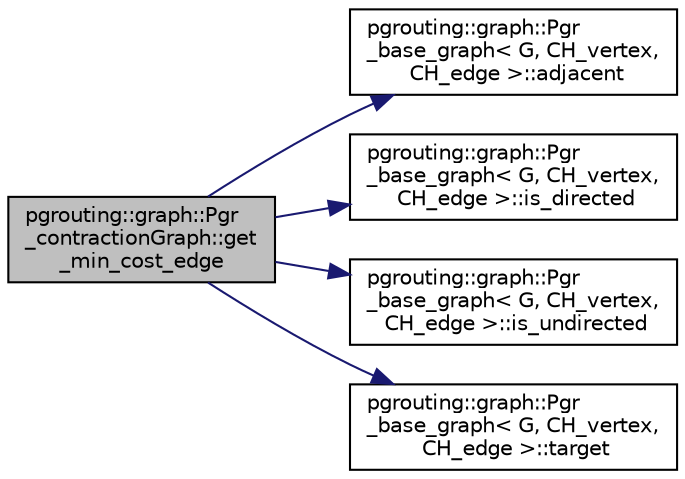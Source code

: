 digraph "pgrouting::graph::Pgr_contractionGraph::get_min_cost_edge"
{
  edge [fontname="Helvetica",fontsize="10",labelfontname="Helvetica",labelfontsize="10"];
  node [fontname="Helvetica",fontsize="10",shape=record];
  rankdir="LR";
  Node8 [label="pgrouting::graph::Pgr\l_contractionGraph::get\l_min_cost_edge",height=0.2,width=0.4,color="black", fillcolor="grey75", style="filled", fontcolor="black"];
  Node8 -> Node9 [color="midnightblue",fontsize="10",style="solid",fontname="Helvetica"];
  Node9 [label="pgrouting::graph::Pgr\l_base_graph\< G, CH_vertex,\l CH_edge \>::adjacent",height=0.2,width=0.4,color="black", fillcolor="white", style="filled",URL="$classpgrouting_1_1graph_1_1Pgr__base__graph.html#a0b33ae3fd10642c323595a472b0da25b"];
  Node8 -> Node10 [color="midnightblue",fontsize="10",style="solid",fontname="Helvetica"];
  Node10 [label="pgrouting::graph::Pgr\l_base_graph\< G, CH_vertex,\l CH_edge \>::is_directed",height=0.2,width=0.4,color="black", fillcolor="white", style="filled",URL="$classpgrouting_1_1graph_1_1Pgr__base__graph.html#ac3b50334ff014ad8a9723c667423637b"];
  Node8 -> Node11 [color="midnightblue",fontsize="10",style="solid",fontname="Helvetica"];
  Node11 [label="pgrouting::graph::Pgr\l_base_graph\< G, CH_vertex,\l CH_edge \>::is_undirected",height=0.2,width=0.4,color="black", fillcolor="white", style="filled",URL="$classpgrouting_1_1graph_1_1Pgr__base__graph.html#acd124cc2a584b032d34f5006cd339b1b"];
  Node8 -> Node12 [color="midnightblue",fontsize="10",style="solid",fontname="Helvetica"];
  Node12 [label="pgrouting::graph::Pgr\l_base_graph\< G, CH_vertex,\l CH_edge \>::target",height=0.2,width=0.4,color="black", fillcolor="white", style="filled",URL="$classpgrouting_1_1graph_1_1Pgr__base__graph.html#a6c9df228fe6c9c49d49d303ad9871234"];
}
